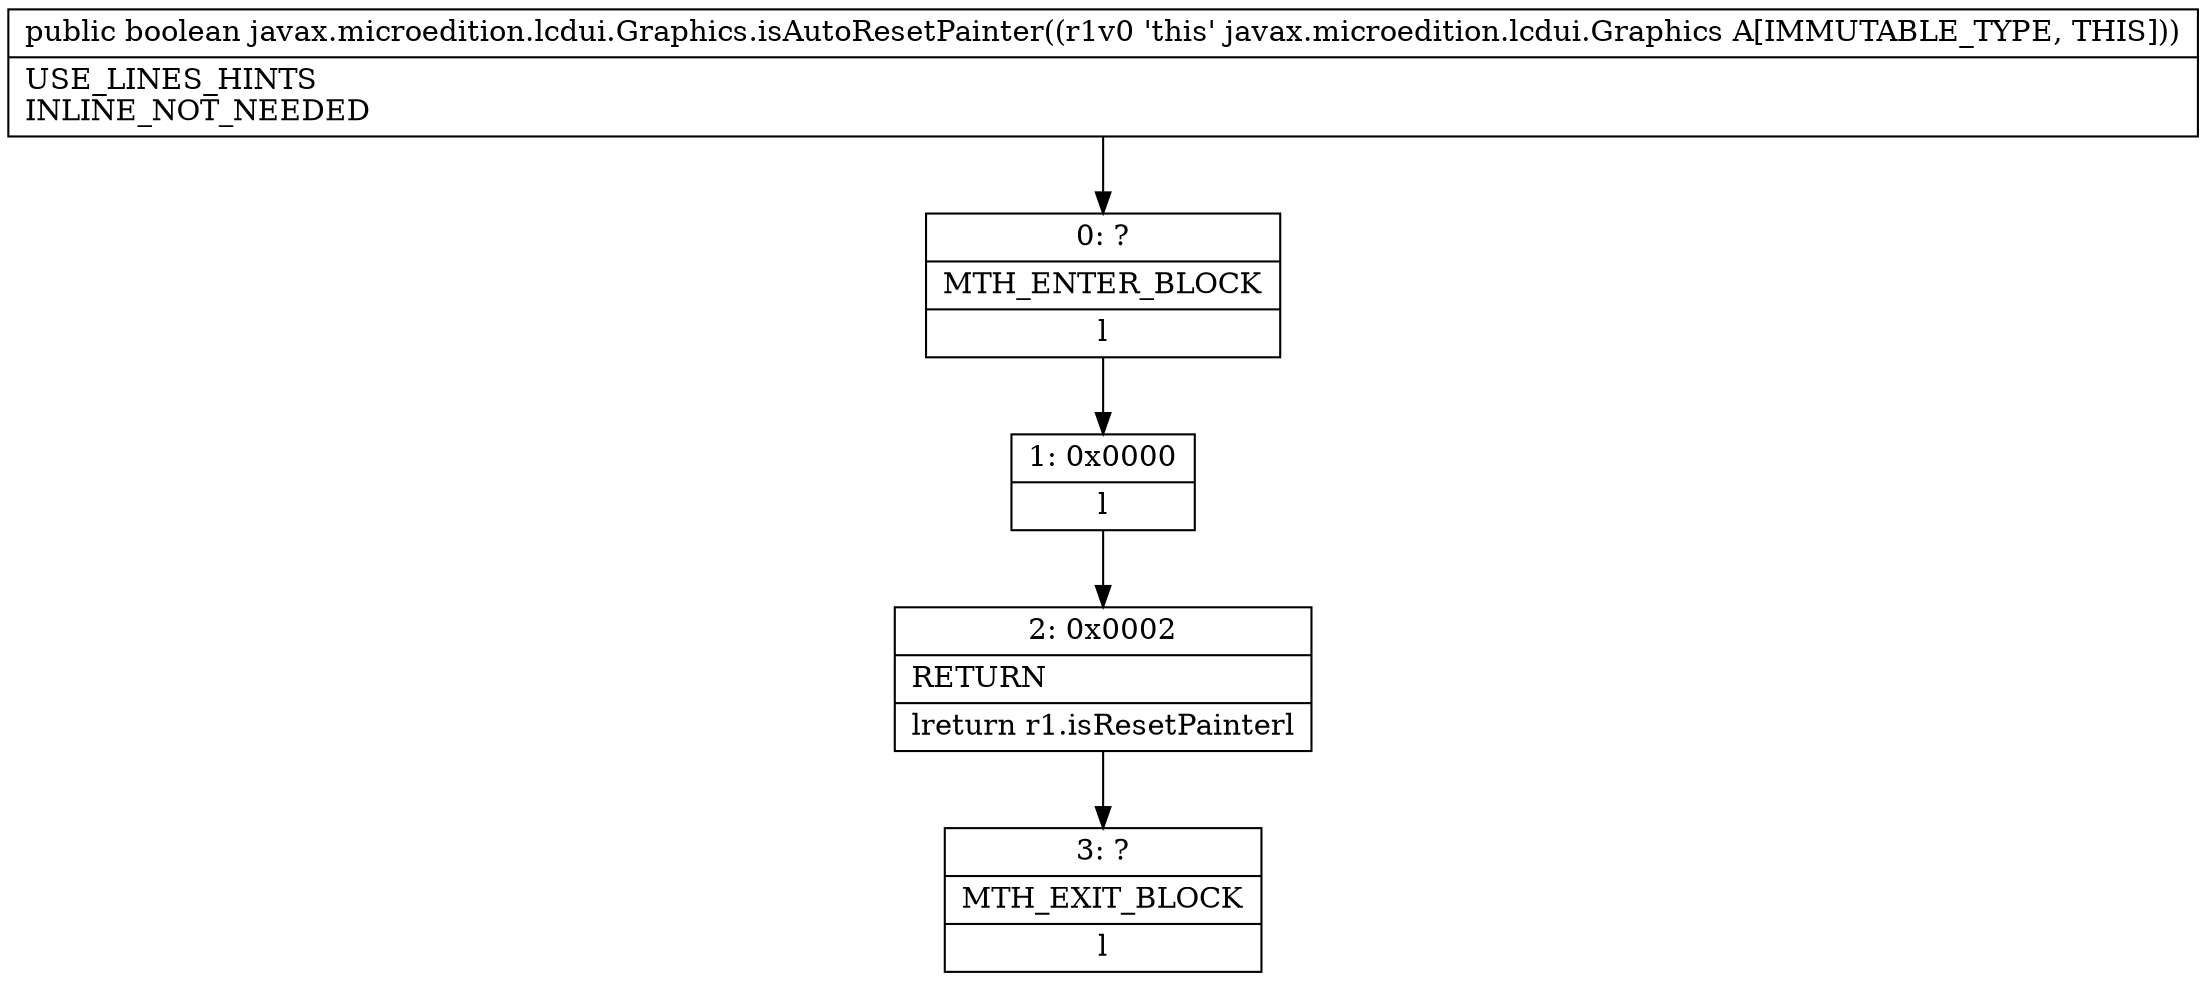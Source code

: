 digraph "CFG forjavax.microedition.lcdui.Graphics.isAutoResetPainter()Z" {
Node_0 [shape=record,label="{0\:\ ?|MTH_ENTER_BLOCK\l|l}"];
Node_1 [shape=record,label="{1\:\ 0x0000|l}"];
Node_2 [shape=record,label="{2\:\ 0x0002|RETURN\l|lreturn r1.isResetPainterl}"];
Node_3 [shape=record,label="{3\:\ ?|MTH_EXIT_BLOCK\l|l}"];
MethodNode[shape=record,label="{public boolean javax.microedition.lcdui.Graphics.isAutoResetPainter((r1v0 'this' javax.microedition.lcdui.Graphics A[IMMUTABLE_TYPE, THIS]))  | USE_LINES_HINTS\lINLINE_NOT_NEEDED\l}"];
MethodNode -> Node_0;
Node_0 -> Node_1;
Node_1 -> Node_2;
Node_2 -> Node_3;
}

